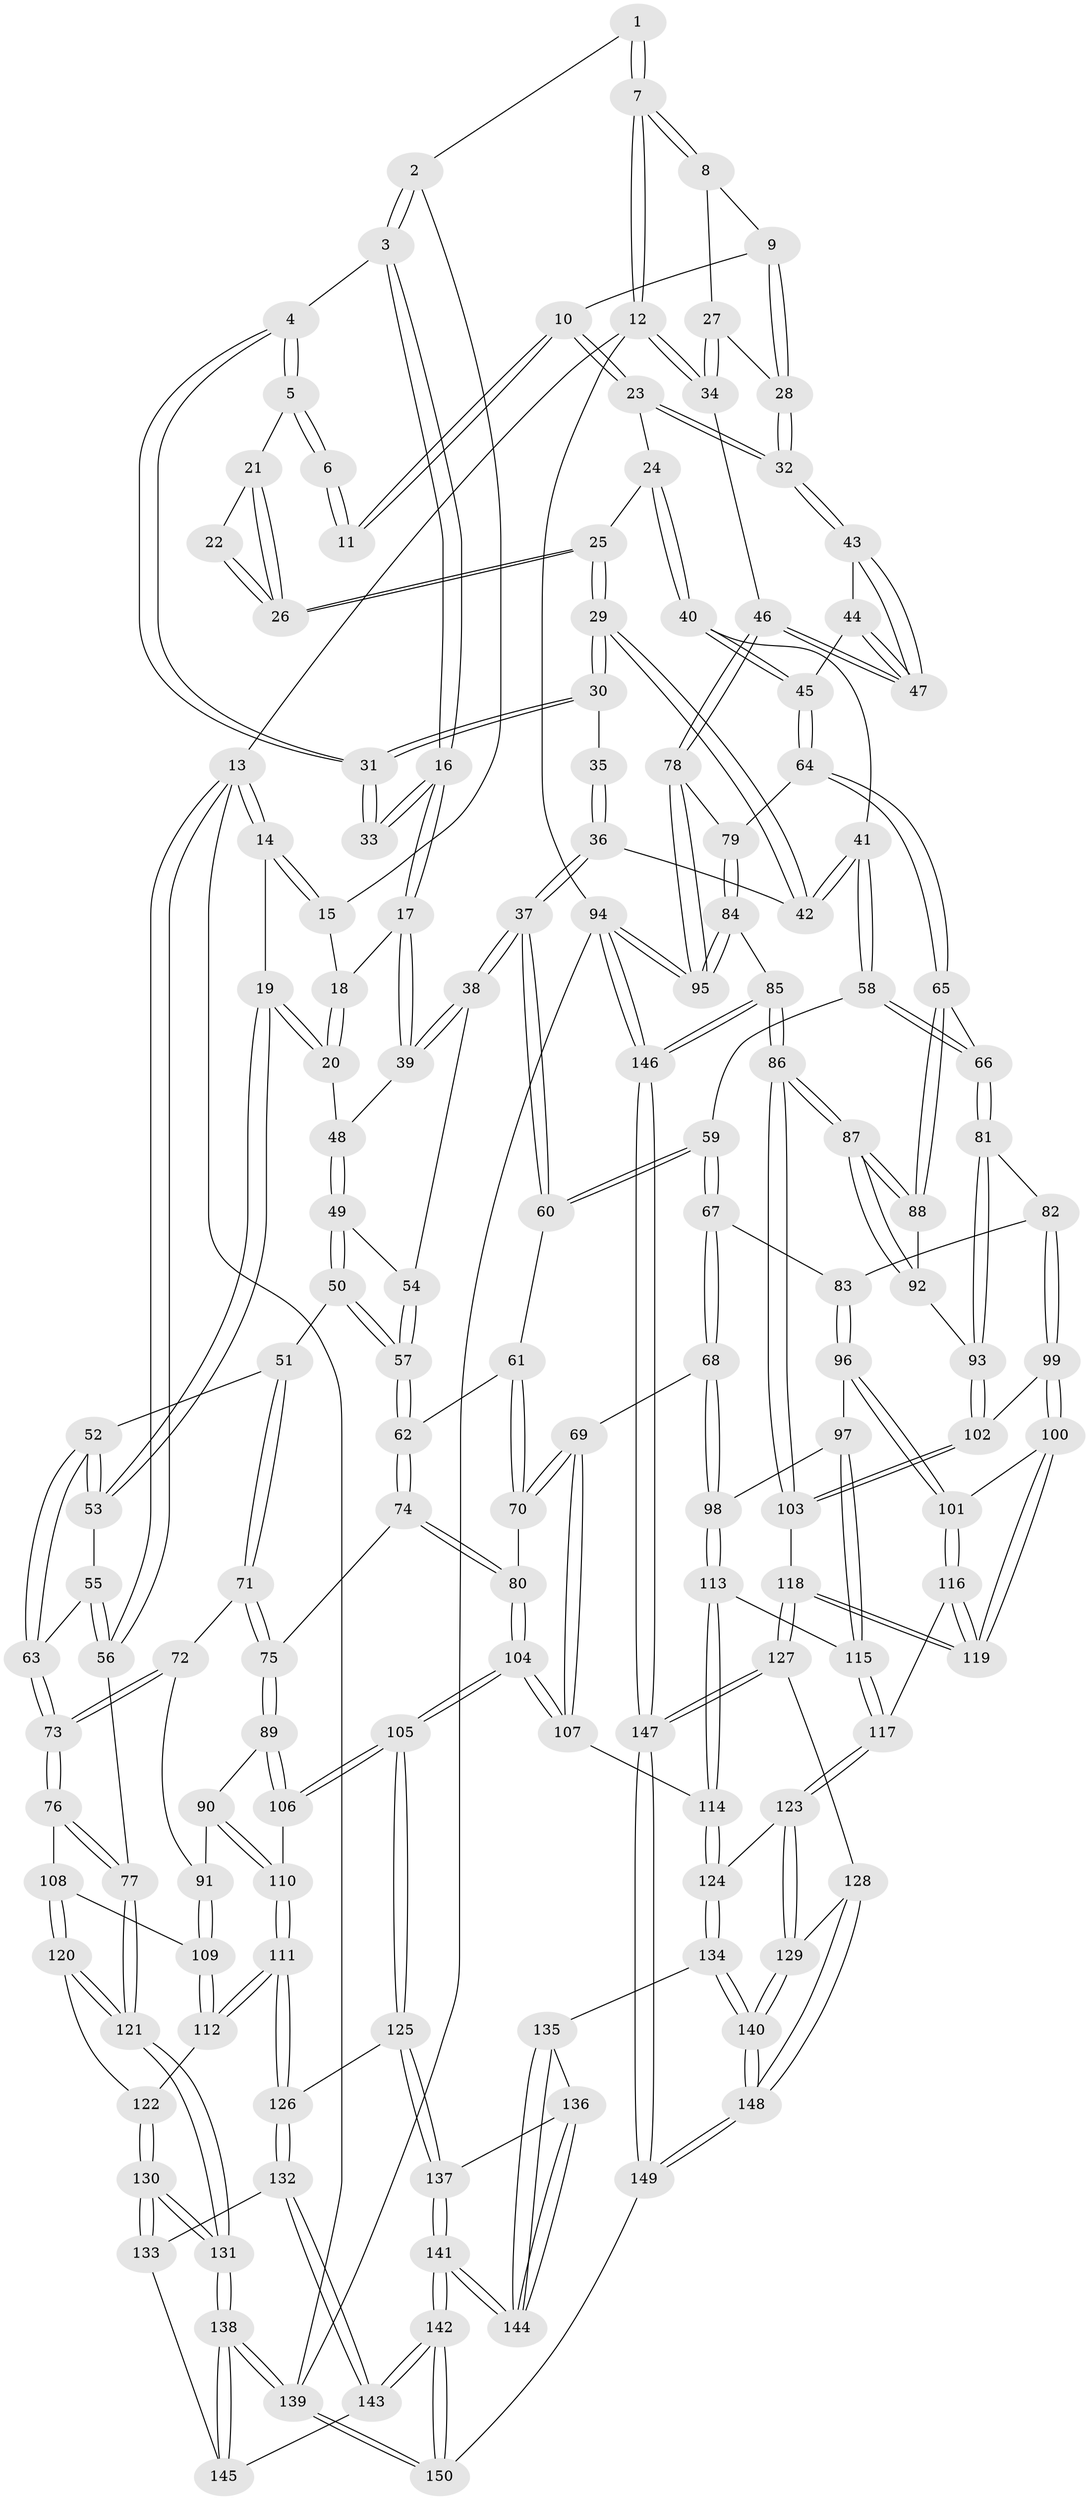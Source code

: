 // Generated by graph-tools (version 1.1) at 2025/50/03/09/25 03:50:58]
// undirected, 150 vertices, 372 edges
graph export_dot {
graph [start="1"]
  node [color=gray90,style=filled];
  1 [pos="+0.8101942897323181+0"];
  2 [pos="+0.49430148545635855+0"];
  3 [pos="+0.570006800346267+0.01987065904050325"];
  4 [pos="+0.6232488345897828+0.09136198798535759"];
  5 [pos="+0.6808137715271005+0.08230512437345089"];
  6 [pos="+0.7947022537344879+0"];
  7 [pos="+1+0"];
  8 [pos="+0.9448260228614507+0.06165848737531874"];
  9 [pos="+0.9135053087461552+0.08110777918949787"];
  10 [pos="+0.8352315448551176+0.08598747212822389"];
  11 [pos="+0.8229734528207472+0.0714717492366096"];
  12 [pos="+1+0"];
  13 [pos="+0+0"];
  14 [pos="+0+0"];
  15 [pos="+0.4019293362678588+0"];
  16 [pos="+0.444821001536783+0.1907823705784843"];
  17 [pos="+0.43555445925982494+0.19547116568214237"];
  18 [pos="+0.3780065854261832+0"];
  19 [pos="+0.17006282869352576+0.1857990061517928"];
  20 [pos="+0.25430515591743896+0.17541312311743723"];
  21 [pos="+0.6925012335766907+0.08600055614577469"];
  22 [pos="+0.7709931393616472+0.0844120719383469"];
  23 [pos="+0.819853558732703+0.17295389338319608"];
  24 [pos="+0.8170628987349197+0.17497375116130484"];
  25 [pos="+0.7670201653581988+0.17883031713611897"];
  26 [pos="+0.7481710391705816+0.1423316375868278"];
  27 [pos="+0.9894073784955292+0.1725649484308366"];
  28 [pos="+0.9263152037781315+0.19427541560356776"];
  29 [pos="+0.6650799624136607+0.23799934876090445"];
  30 [pos="+0.6348927856155684+0.17136332486904043"];
  31 [pos="+0.6227365298684665+0.13778627597895443"];
  32 [pos="+0.914137658012432+0.20807095818114657"];
  33 [pos="+0.5095496819860519+0.18559473920099537"];
  34 [pos="+1+0.2034977514224353"];
  35 [pos="+0.5430125092123488+0.21736057019452848"];
  36 [pos="+0.5772497857056549+0.3228220613525179"];
  37 [pos="+0.5403755723614121+0.3426855218250792"];
  38 [pos="+0.5147075455135839+0.33073050875107357"];
  39 [pos="+0.4353907041211509+0.19572818188120125"];
  40 [pos="+0.8057450427942254+0.3657010193295032"];
  41 [pos="+0.7150749662108867+0.33451166542766025"];
  42 [pos="+0.6605608664161416+0.29106369834918705"];
  43 [pos="+0.9193699665527536+0.25092910735648866"];
  44 [pos="+0.8615927635805667+0.35821439493683704"];
  45 [pos="+0.8308125237864151+0.3839364249636028"];
  46 [pos="+1+0.31894346849112687"];
  47 [pos="+1+0.3159481918765547"];
  48 [pos="+0.335463084420131+0.22371398140422918"];
  49 [pos="+0.33865383446642333+0.31177875363165297"];
  50 [pos="+0.2399694003279329+0.4045664599213007"];
  51 [pos="+0.23727065384380133+0.4052709300104341"];
  52 [pos="+0.2036917534393779+0.39506980516335205"];
  53 [pos="+0.13796239726749468+0.24324409387674395"];
  54 [pos="+0.4039078165056417+0.35949191270013986"];
  55 [pos="+0+0.2988806479120966"];
  56 [pos="+0+0.3386036370274234"];
  57 [pos="+0.38351523765418766+0.4592209952286198"];
  58 [pos="+0.6541635203521675+0.4569782471102903"];
  59 [pos="+0.6134948288876412+0.4813652640465839"];
  60 [pos="+0.5392100076910417+0.4047458842485202"];
  61 [pos="+0.5068733659962747+0.4416798698172881"];
  62 [pos="+0.38478449513323093+0.46153381763016377"];
  63 [pos="+0.14980447554354828+0.43648757823983925"];
  64 [pos="+0.8470073060806431+0.457703876499567"];
  65 [pos="+0.8228456108509202+0.484114993145145"];
  66 [pos="+0.7851119237766314+0.5106326571296779"];
  67 [pos="+0.6145671119183014+0.5502943612935676"];
  68 [pos="+0.5227063935139248+0.5966299592669836"];
  69 [pos="+0.5146857739901185+0.5933250912470481"];
  70 [pos="+0.49424740261349404+0.5827938662814406"];
  71 [pos="+0.2616313927493363+0.5385874259799891"];
  72 [pos="+0.2523604552571256+0.5448543927050467"];
  73 [pos="+0.04410116438828672+0.5579536000339423"];
  74 [pos="+0.38119628638970343+0.5678511211188328"];
  75 [pos="+0.3624198938675922+0.5716441929817928"];
  76 [pos="+0.0414451793345991+0.5597363312448782"];
  77 [pos="+0+0.5875411676546173"];
  78 [pos="+1+0.456068010657147"];
  79 [pos="+0.913538118499662+0.4907426010747624"];
  80 [pos="+0.40281010501165765+0.5811835911235647"];
  81 [pos="+0.7463229315620136+0.5559485477032002"];
  82 [pos="+0.6831895916935988+0.5781604687568457"];
  83 [pos="+0.6701854379246184+0.5765761750962882"];
  84 [pos="+0.9678768972746721+0.7782554318845273"];
  85 [pos="+0.9657474688050507+0.7788430931588419"];
  86 [pos="+0.9248770962019869+0.7770024080273717"];
  87 [pos="+0.9112096520615074+0.7580390900397661"];
  88 [pos="+0.8415910328207122+0.602008574388779"];
  89 [pos="+0.3030535773921688+0.6464396885723166"];
  90 [pos="+0.24424073991208908+0.6466716828263871"];
  91 [pos="+0.22437870214075684+0.6397163845387895"];
  92 [pos="+0.7897692611101489+0.6356267656532743"];
  93 [pos="+0.773586876330395+0.6248359159161825"];
  94 [pos="+1+1"];
  95 [pos="+1+0.7951280138787341"];
  96 [pos="+0.6304875163325344+0.6655386536902629"];
  97 [pos="+0.5790537846900101+0.667614096222007"];
  98 [pos="+0.5250813585296876+0.6041366449440406"];
  99 [pos="+0.7011979706054562+0.6672130358466141"];
  100 [pos="+0.6669036541740848+0.6977903672868795"];
  101 [pos="+0.6593070691686759+0.6988697570869415"];
  102 [pos="+0.7386626842685323+0.682886095893458"];
  103 [pos="+0.8080851869839734+0.8095362700572136"];
  104 [pos="+0.3993347545148316+0.7656644468832472"];
  105 [pos="+0.38362886514505723+0.7739700213464432"];
  106 [pos="+0.3041043364296333+0.6533243921502021"];
  107 [pos="+0.40860536128566705+0.7660540372013461"];
  108 [pos="+0.16515594799894218+0.6501901367301606"];
  109 [pos="+0.17987011626475138+0.6558402322073054"];
  110 [pos="+0.2665020339004414+0.7352334131917742"];
  111 [pos="+0.25885309290174696+0.7897415216203426"];
  112 [pos="+0.21936848899320005+0.7711693308555928"];
  113 [pos="+0.4991366229951546+0.7226813211599764"];
  114 [pos="+0.4578258803907178+0.7721904507807035"];
  115 [pos="+0.5810694079343148+0.7203947610699242"];
  116 [pos="+0.621464187695077+0.7487469407319886"];
  117 [pos="+0.6051477784275241+0.7569839318955348"];
  118 [pos="+0.801337974543763+0.8136887155369896"];
  119 [pos="+0.7436623734242586+0.7799356234529856"];
  120 [pos="+0.13114217273092602+0.7252532681720608"];
  121 [pos="+0+0.7484536530009681"];
  122 [pos="+0.17574254315122406+0.7774203243156456"];
  123 [pos="+0.603383086094805+0.7623571095907843"];
  124 [pos="+0.5124215361614609+0.8169331361905305"];
  125 [pos="+0.35950562217459353+0.7952892929898683"];
  126 [pos="+0.2704113883598982+0.800879872586785"];
  127 [pos="+0.7651473760637545+0.8562131713978696"];
  128 [pos="+0.7492645343866293+0.8590419543523695"];
  129 [pos="+0.6523317294989741+0.8485874598778939"];
  130 [pos="+0.03939975120710778+0.8487572387764993"];
  131 [pos="+0+0.8992695935725058"];
  132 [pos="+0.26965662194076945+0.802758606678772"];
  133 [pos="+0.16931995730520003+0.8800693699271211"];
  134 [pos="+0.5336013416642631+0.8958758090097727"];
  135 [pos="+0.51673589450399+0.9065550867599733"];
  136 [pos="+0.41586523421285404+0.8726042607640414"];
  137 [pos="+0.3698704491043806+0.8341037293753926"];
  138 [pos="+0+0.9903468431088823"];
  139 [pos="+0+1"];
  140 [pos="+0.5598669243783803+0.9060397545603309"];
  141 [pos="+0.34335292576203996+1"];
  142 [pos="+0.31161146941191203+1"];
  143 [pos="+0.25611489805306575+0.9944373760797426"];
  144 [pos="+0.4416405404472331+0.985692941697601"];
  145 [pos="+0.1910071737034477+0.9246841295619058"];
  146 [pos="+0.8205493109933343+1"];
  147 [pos="+0.8024536223351887+1"];
  148 [pos="+0.6138384217431504+0.9942119551291612"];
  149 [pos="+0.6552433114532105+1"];
  150 [pos="+0.3050920401151304+1"];
  1 -- 2;
  1 -- 7;
  1 -- 7;
  2 -- 3;
  2 -- 3;
  2 -- 15;
  3 -- 4;
  3 -- 16;
  3 -- 16;
  4 -- 5;
  4 -- 5;
  4 -- 31;
  4 -- 31;
  5 -- 6;
  5 -- 6;
  5 -- 21;
  6 -- 11;
  6 -- 11;
  7 -- 8;
  7 -- 8;
  7 -- 12;
  7 -- 12;
  8 -- 9;
  8 -- 27;
  9 -- 10;
  9 -- 28;
  9 -- 28;
  10 -- 11;
  10 -- 11;
  10 -- 23;
  10 -- 23;
  12 -- 13;
  12 -- 34;
  12 -- 34;
  12 -- 94;
  13 -- 14;
  13 -- 14;
  13 -- 56;
  13 -- 56;
  13 -- 139;
  14 -- 15;
  14 -- 15;
  14 -- 19;
  15 -- 18;
  16 -- 17;
  16 -- 17;
  16 -- 33;
  16 -- 33;
  17 -- 18;
  17 -- 39;
  17 -- 39;
  18 -- 20;
  18 -- 20;
  19 -- 20;
  19 -- 20;
  19 -- 53;
  19 -- 53;
  20 -- 48;
  21 -- 22;
  21 -- 26;
  21 -- 26;
  22 -- 26;
  22 -- 26;
  23 -- 24;
  23 -- 32;
  23 -- 32;
  24 -- 25;
  24 -- 40;
  24 -- 40;
  25 -- 26;
  25 -- 26;
  25 -- 29;
  25 -- 29;
  27 -- 28;
  27 -- 34;
  27 -- 34;
  28 -- 32;
  28 -- 32;
  29 -- 30;
  29 -- 30;
  29 -- 42;
  29 -- 42;
  30 -- 31;
  30 -- 31;
  30 -- 35;
  31 -- 33;
  31 -- 33;
  32 -- 43;
  32 -- 43;
  34 -- 46;
  35 -- 36;
  35 -- 36;
  36 -- 37;
  36 -- 37;
  36 -- 42;
  37 -- 38;
  37 -- 38;
  37 -- 60;
  37 -- 60;
  38 -- 39;
  38 -- 39;
  38 -- 54;
  39 -- 48;
  40 -- 41;
  40 -- 45;
  40 -- 45;
  41 -- 42;
  41 -- 42;
  41 -- 58;
  41 -- 58;
  43 -- 44;
  43 -- 47;
  43 -- 47;
  44 -- 45;
  44 -- 47;
  44 -- 47;
  45 -- 64;
  45 -- 64;
  46 -- 47;
  46 -- 47;
  46 -- 78;
  46 -- 78;
  48 -- 49;
  48 -- 49;
  49 -- 50;
  49 -- 50;
  49 -- 54;
  50 -- 51;
  50 -- 57;
  50 -- 57;
  51 -- 52;
  51 -- 71;
  51 -- 71;
  52 -- 53;
  52 -- 53;
  52 -- 63;
  52 -- 63;
  53 -- 55;
  54 -- 57;
  54 -- 57;
  55 -- 56;
  55 -- 56;
  55 -- 63;
  56 -- 77;
  57 -- 62;
  57 -- 62;
  58 -- 59;
  58 -- 66;
  58 -- 66;
  59 -- 60;
  59 -- 60;
  59 -- 67;
  59 -- 67;
  60 -- 61;
  61 -- 62;
  61 -- 70;
  61 -- 70;
  62 -- 74;
  62 -- 74;
  63 -- 73;
  63 -- 73;
  64 -- 65;
  64 -- 65;
  64 -- 79;
  65 -- 66;
  65 -- 88;
  65 -- 88;
  66 -- 81;
  66 -- 81;
  67 -- 68;
  67 -- 68;
  67 -- 83;
  68 -- 69;
  68 -- 98;
  68 -- 98;
  69 -- 70;
  69 -- 70;
  69 -- 107;
  69 -- 107;
  70 -- 80;
  71 -- 72;
  71 -- 75;
  71 -- 75;
  72 -- 73;
  72 -- 73;
  72 -- 91;
  73 -- 76;
  73 -- 76;
  74 -- 75;
  74 -- 80;
  74 -- 80;
  75 -- 89;
  75 -- 89;
  76 -- 77;
  76 -- 77;
  76 -- 108;
  77 -- 121;
  77 -- 121;
  78 -- 79;
  78 -- 95;
  78 -- 95;
  79 -- 84;
  79 -- 84;
  80 -- 104;
  80 -- 104;
  81 -- 82;
  81 -- 93;
  81 -- 93;
  82 -- 83;
  82 -- 99;
  82 -- 99;
  83 -- 96;
  83 -- 96;
  84 -- 85;
  84 -- 95;
  84 -- 95;
  85 -- 86;
  85 -- 86;
  85 -- 146;
  85 -- 146;
  86 -- 87;
  86 -- 87;
  86 -- 103;
  86 -- 103;
  87 -- 88;
  87 -- 88;
  87 -- 92;
  87 -- 92;
  88 -- 92;
  89 -- 90;
  89 -- 106;
  89 -- 106;
  90 -- 91;
  90 -- 110;
  90 -- 110;
  91 -- 109;
  91 -- 109;
  92 -- 93;
  93 -- 102;
  93 -- 102;
  94 -- 95;
  94 -- 95;
  94 -- 146;
  94 -- 146;
  94 -- 139;
  96 -- 97;
  96 -- 101;
  96 -- 101;
  97 -- 98;
  97 -- 115;
  97 -- 115;
  98 -- 113;
  98 -- 113;
  99 -- 100;
  99 -- 100;
  99 -- 102;
  100 -- 101;
  100 -- 119;
  100 -- 119;
  101 -- 116;
  101 -- 116;
  102 -- 103;
  102 -- 103;
  103 -- 118;
  104 -- 105;
  104 -- 105;
  104 -- 107;
  104 -- 107;
  105 -- 106;
  105 -- 106;
  105 -- 125;
  105 -- 125;
  106 -- 110;
  107 -- 114;
  108 -- 109;
  108 -- 120;
  108 -- 120;
  109 -- 112;
  109 -- 112;
  110 -- 111;
  110 -- 111;
  111 -- 112;
  111 -- 112;
  111 -- 126;
  111 -- 126;
  112 -- 122;
  113 -- 114;
  113 -- 114;
  113 -- 115;
  114 -- 124;
  114 -- 124;
  115 -- 117;
  115 -- 117;
  116 -- 117;
  116 -- 119;
  116 -- 119;
  117 -- 123;
  117 -- 123;
  118 -- 119;
  118 -- 119;
  118 -- 127;
  118 -- 127;
  120 -- 121;
  120 -- 121;
  120 -- 122;
  121 -- 131;
  121 -- 131;
  122 -- 130;
  122 -- 130;
  123 -- 124;
  123 -- 129;
  123 -- 129;
  124 -- 134;
  124 -- 134;
  125 -- 126;
  125 -- 137;
  125 -- 137;
  126 -- 132;
  126 -- 132;
  127 -- 128;
  127 -- 147;
  127 -- 147;
  128 -- 129;
  128 -- 148;
  128 -- 148;
  129 -- 140;
  129 -- 140;
  130 -- 131;
  130 -- 131;
  130 -- 133;
  130 -- 133;
  131 -- 138;
  131 -- 138;
  132 -- 133;
  132 -- 143;
  132 -- 143;
  133 -- 145;
  134 -- 135;
  134 -- 140;
  134 -- 140;
  135 -- 136;
  135 -- 144;
  135 -- 144;
  136 -- 137;
  136 -- 144;
  136 -- 144;
  137 -- 141;
  137 -- 141;
  138 -- 139;
  138 -- 139;
  138 -- 145;
  138 -- 145;
  139 -- 150;
  139 -- 150;
  140 -- 148;
  140 -- 148;
  141 -- 142;
  141 -- 142;
  141 -- 144;
  141 -- 144;
  142 -- 143;
  142 -- 143;
  142 -- 150;
  142 -- 150;
  143 -- 145;
  146 -- 147;
  146 -- 147;
  147 -- 149;
  147 -- 149;
  148 -- 149;
  148 -- 149;
  149 -- 150;
}
